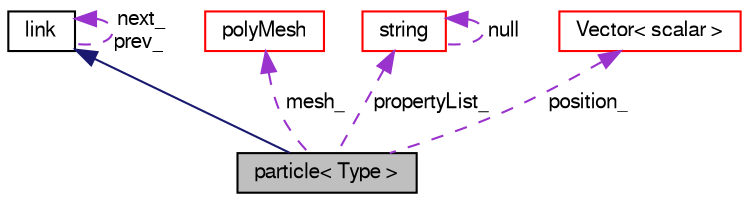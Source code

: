 digraph "particle&lt; Type &gt;"
{
  bgcolor="transparent";
  edge [fontname="FreeSans",fontsize="10",labelfontname="FreeSans",labelfontsize="10"];
  node [fontname="FreeSans",fontsize="10",shape=record];
  Node11 [label="particle\< Type \>",height=0.2,width=0.4,color="black", fillcolor="grey75", style="filled", fontcolor="black"];
  Node12 -> Node11 [dir="back",color="midnightblue",fontsize="10",style="solid",fontname="FreeSans"];
  Node12 [label="link",height=0.2,width=0.4,color="black",URL="$a25810.html",tooltip="Link structure. "];
  Node12 -> Node12 [dir="back",color="darkorchid3",fontsize="10",style="dashed",label=" next_\nprev_" ,fontname="FreeSans"];
  Node13 -> Node11 [dir="back",color="darkorchid3",fontsize="10",style="dashed",label=" mesh_" ,fontname="FreeSans"];
  Node13 [label="polyMesh",height=0.2,width=0.4,color="red",URL="$a27410.html",tooltip="Mesh consisting of general polyhedral cells. "];
  Node25 -> Node11 [dir="back",color="darkorchid3",fontsize="10",style="dashed",label=" propertyList_" ,fontname="FreeSans"];
  Node25 [label="string",height=0.2,width=0.4,color="red",URL="$a28250.html",tooltip="A class for handling character strings derived from std::string. "];
  Node25 -> Node25 [dir="back",color="darkorchid3",fontsize="10",style="dashed",label=" null" ,fontname="FreeSans"];
  Node27 -> Node11 [dir="back",color="darkorchid3",fontsize="10",style="dashed",label=" position_" ,fontname="FreeSans"];
  Node27 [label="Vector\< scalar \>",height=0.2,width=0.4,color="red",URL="$a28442.html"];
}
